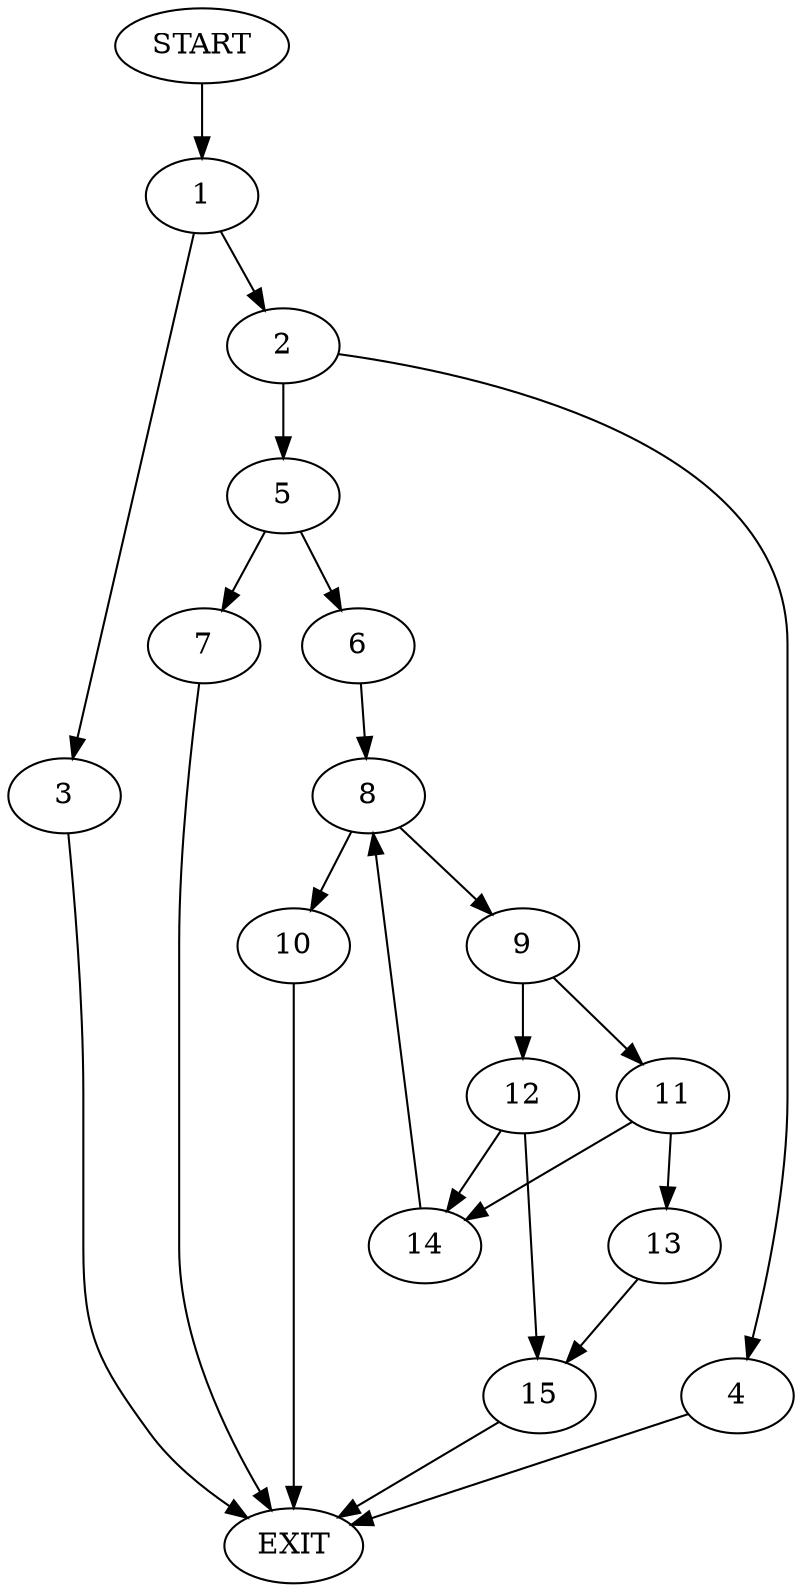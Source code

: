 digraph {
0 [label="START"]
16 [label="EXIT"]
0 -> 1
1 -> 2
1 -> 3
2 -> 4
2 -> 5
3 -> 16
4 -> 16
5 -> 6
5 -> 7
6 -> 8
7 -> 16
8 -> 9
8 -> 10
9 -> 11
9 -> 12
10 -> 16
11 -> 13
11 -> 14
12 -> 15
12 -> 14
13 -> 15
14 -> 8
15 -> 16
}
